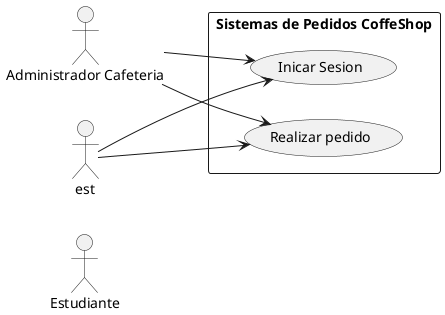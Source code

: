@startuml casosusocoffeeshop
left to right direction
actor "Estudiante" as EntityStereotypeFontColor
actor "Administrador Cafeteria" as admin

rectangle "Sistemas de Pedidos CoffeShop"{
    usecase "Inicar Sesion" as UC1
    usecase "Realizar pedido" as UC2
    
}

est --> UC1
est --> UC2
admin --> UC1
admin --> UC2



@enduml